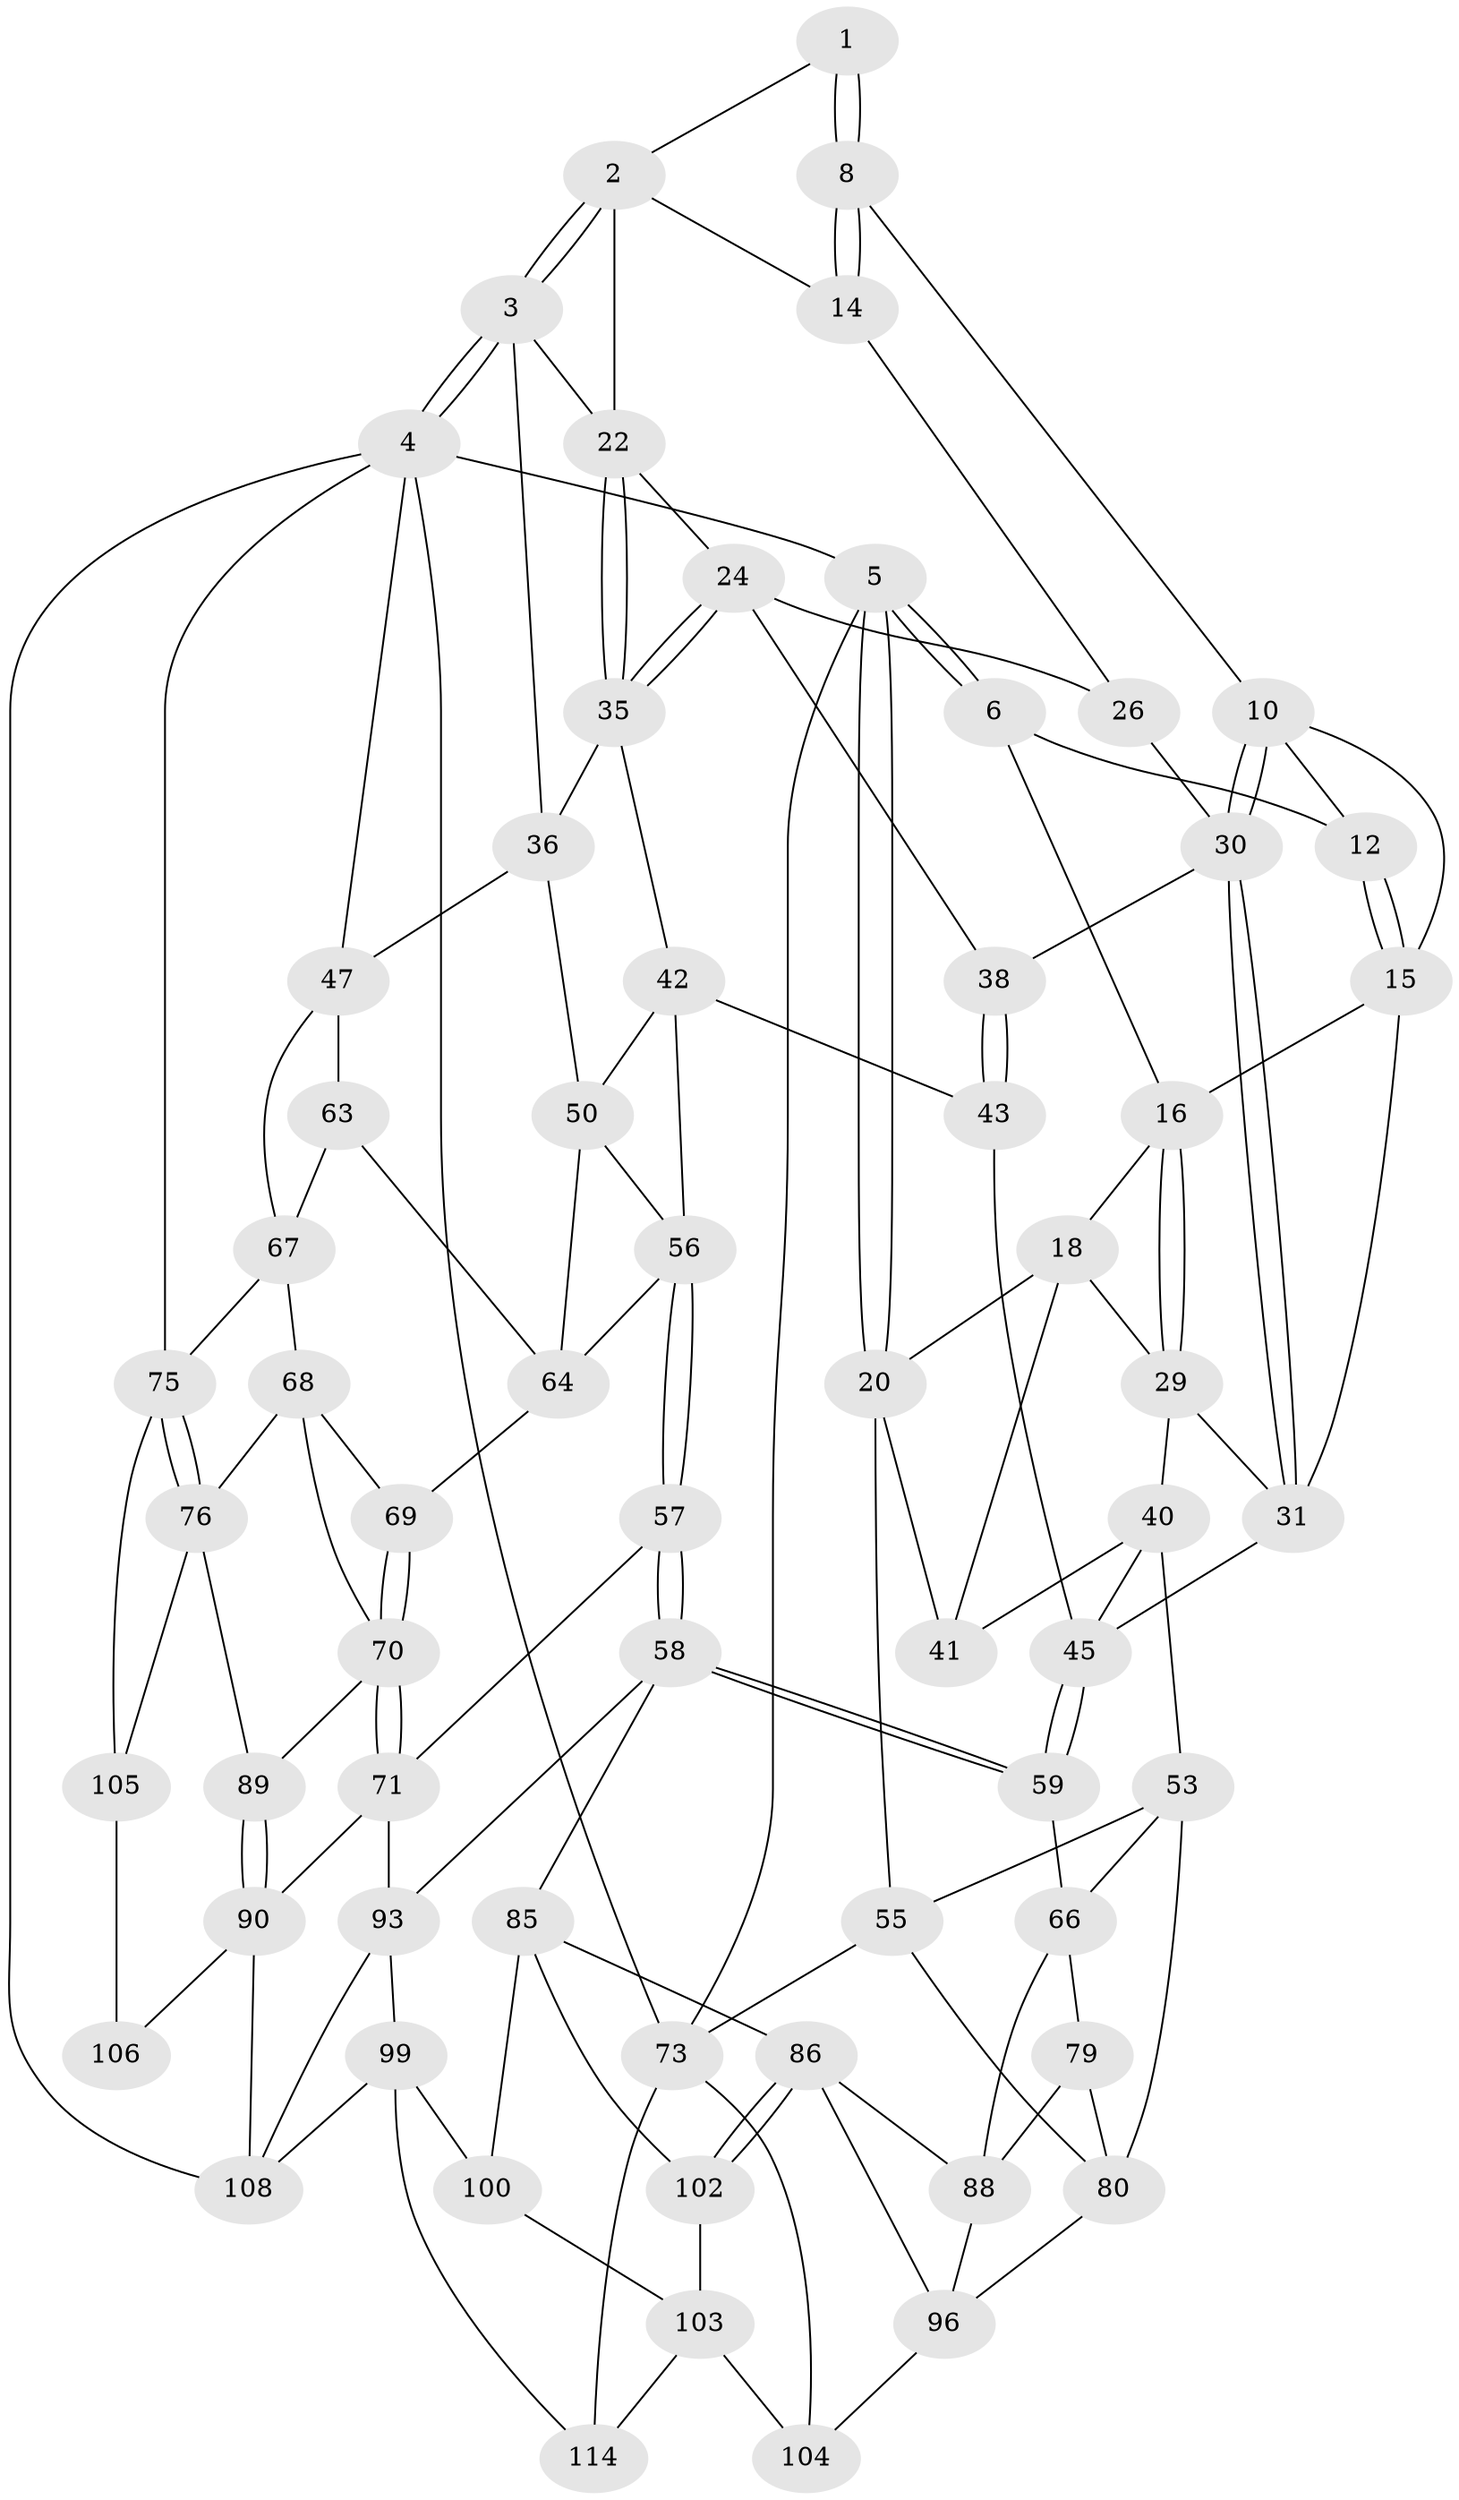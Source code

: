// original degree distribution, {3: 0.017543859649122806, 4: 0.2719298245614035, 5: 0.45614035087719296, 6: 0.2543859649122807}
// Generated by graph-tools (version 1.1) at 2025/42/03/06/25 10:42:29]
// undirected, 65 vertices, 142 edges
graph export_dot {
graph [start="1"]
  node [color=gray90,style=filled];
  1 [pos="+0.5455765159570525+0"];
  2 [pos="+0.7261304853037597+0",super="+13"];
  3 [pos="+1+0",super="+21"];
  4 [pos="+1+0",super="+82"];
  5 [pos="+0+0"];
  6 [pos="+0.11868595475550518+0",super="+7"];
  8 [pos="+0.5510067034936881+0",super="+9"];
  10 [pos="+0.48501776385725276+0.10325076257422988",super="+11"];
  12 [pos="+0.3981372411333831+0.01920747514372726"];
  14 [pos="+0.6552369110036266+0.10322970648755292",super="+27"];
  15 [pos="+0.31066093194304883+0.11055689621165717",super="+28"];
  16 [pos="+0.2674458782041888+0.07906031221608471",super="+17"];
  18 [pos="+0.09280584767695685+0.10350358157244607",super="+19"];
  20 [pos="+0+0.17896784037867902",super="+52"];
  22 [pos="+0.8883849245417947+0.09701748415862532",super="+23"];
  24 [pos="+0.7885256513858355+0.1932101945087476",super="+25"];
  26 [pos="+0.6408797240288382+0.16085845648031322"];
  29 [pos="+0.15128199872824477+0.18721624259495176",super="+34"];
  30 [pos="+0.4786411249550205+0.1953565378659498",super="+33"];
  31 [pos="+0.39508525772390535+0.2841446899762324",super="+32"];
  35 [pos="+0.8003668161274008+0.1967094931834096",super="+37"];
  36 [pos="+0.958599493121507+0.28884892921110367",super="+48"];
  38 [pos="+0.6498480647792111+0.17897247560565924",super="+39"];
  40 [pos="+0.12625357132299925+0.3102566338545662",super="+49"];
  41 [pos="+0.1169787339719349+0.3073682405647422"];
  42 [pos="+0.7680209663531342+0.33328619996535336",super="+51"];
  43 [pos="+0.6952702985748292+0.2997090731906829",super="+44"];
  45 [pos="+0.4767603160216972+0.45934796850248877",super="+46"];
  47 [pos="+1+0.3750999207918918",super="+62"];
  50 [pos="+0.9178633506507383+0.39280964000291385",super="+60"];
  53 [pos="+0.10193904377262358+0.5028759409345225",super="+54"];
  55 [pos="+0+0.5479548243692267",super="+72"];
  56 [pos="+0.7186964976518392+0.474108500095559",super="+61"];
  57 [pos="+0.6507070812993855+0.5387740015306821"];
  58 [pos="+0.5087062927253999+0.5425401790107006",super="+84"];
  59 [pos="+0.4914470438536084+0.5147474131812543"];
  63 [pos="+0.9366382815938648+0.5096578607112586"];
  64 [pos="+0.9082876856534832+0.5024623837255533",super="+65"];
  66 [pos="+0.14929292080013332+0.5438405891830889",super="+78"];
  67 [pos="+0.9836439201798816+0.5981576712267447",super="+74"];
  68 [pos="+0.9598623438170066+0.6106289357134486",super="+77"];
  69 [pos="+0.8720238570620498+0.5999949480982806"];
  70 [pos="+0.8106846722717372+0.6396681924699865",super="+81"];
  71 [pos="+0.7827922583336391+0.6472600095346358",super="+91"];
  73 [pos="+0+1",super="+113"];
  75 [pos="+1+0.8710557385983861",super="+83"];
  76 [pos="+1+0.8300807572927494",super="+92"];
  79 [pos="+0.08019085175165917+0.7221070207182457"];
  80 [pos="+0.06863424067833242+0.7203088445846314",super="+94"];
  85 [pos="+0.46945847371524074+0.6290355423316469",super="+101"];
  86 [pos="+0.31736034830561993+0.7295355598637338",super="+87"];
  88 [pos="+0.21128641342014182+0.6925651521632055",super="+95"];
  89 [pos="+0.8696301599233615+0.8008490504187449"];
  90 [pos="+0.8178622743869978+0.7989037299231306",super="+107"];
  93 [pos="+0.5828025270927235+0.8130168815883133",super="+98"];
  96 [pos="+0.10768915921116605+0.8767839650358726",super="+97"];
  99 [pos="+0.5263698320764073+0.8771929176838564",super="+111"];
  100 [pos="+0.42592715225595656+0.9119816000128295"];
  102 [pos="+0.31838649963780646+0.8035913149317334"];
  103 [pos="+0.2578936692738271+0.8974070819761399",super="+112"];
  104 [pos="+0.1304128916465814+0.8977271947395626"];
  105 [pos="+0.9106426824203946+0.8882348664375478",super="+109"];
  106 [pos="+0.8323217815484203+0.920815855417897"];
  108 [pos="+0.7138744856363491+0.9650360038601127",super="+110"];
  114 [pos="+0.366844964725061+1"];
  1 -- 2;
  1 -- 8;
  1 -- 8;
  2 -- 3;
  2 -- 3;
  2 -- 14;
  2 -- 22;
  3 -- 4;
  3 -- 4;
  3 -- 36;
  3 -- 22;
  4 -- 5;
  4 -- 47;
  4 -- 108;
  4 -- 73;
  4 -- 75;
  5 -- 6;
  5 -- 6;
  5 -- 20;
  5 -- 20;
  5 -- 73;
  6 -- 16;
  6 -- 12;
  8 -- 14 [weight=2];
  8 -- 14;
  8 -- 10;
  10 -- 30;
  10 -- 30;
  10 -- 12;
  10 -- 15;
  12 -- 15;
  12 -- 15;
  14 -- 26;
  15 -- 16;
  15 -- 31;
  16 -- 29;
  16 -- 29;
  16 -- 18;
  18 -- 29;
  18 -- 41;
  18 -- 20;
  20 -- 41;
  20 -- 55;
  22 -- 35;
  22 -- 35;
  22 -- 24;
  24 -- 35;
  24 -- 35;
  24 -- 26;
  24 -- 38;
  26 -- 30;
  29 -- 40;
  29 -- 31;
  30 -- 31;
  30 -- 31;
  30 -- 38;
  31 -- 45;
  35 -- 42;
  35 -- 36;
  36 -- 50;
  36 -- 47;
  38 -- 43 [weight=2];
  38 -- 43;
  40 -- 41;
  40 -- 53;
  40 -- 45;
  42 -- 43;
  42 -- 56;
  42 -- 50;
  43 -- 45;
  45 -- 59;
  45 -- 59;
  47 -- 63;
  47 -- 67;
  50 -- 56;
  50 -- 64;
  53 -- 66;
  53 -- 80;
  53 -- 55;
  55 -- 73;
  55 -- 80;
  56 -- 57;
  56 -- 57;
  56 -- 64;
  57 -- 58;
  57 -- 58;
  57 -- 71;
  58 -- 59;
  58 -- 59;
  58 -- 85;
  58 -- 93;
  59 -- 66;
  63 -- 64;
  63 -- 67;
  64 -- 69;
  66 -- 88;
  66 -- 79;
  67 -- 68;
  67 -- 75;
  68 -- 69;
  68 -- 70;
  68 -- 76;
  69 -- 70;
  69 -- 70;
  70 -- 71;
  70 -- 71;
  70 -- 89;
  71 -- 90;
  71 -- 93;
  73 -- 104;
  73 -- 114;
  75 -- 76;
  75 -- 76;
  75 -- 105;
  76 -- 89;
  76 -- 105;
  79 -- 80;
  79 -- 88;
  80 -- 96;
  85 -- 86;
  85 -- 100;
  85 -- 102;
  86 -- 102;
  86 -- 102;
  86 -- 88;
  86 -- 96;
  88 -- 96;
  89 -- 90;
  89 -- 90;
  90 -- 108;
  90 -- 106;
  93 -- 99;
  93 -- 108;
  96 -- 104;
  99 -- 100;
  99 -- 114;
  99 -- 108;
  100 -- 103;
  102 -- 103;
  103 -- 104;
  103 -- 114;
  105 -- 106 [weight=2];
}

